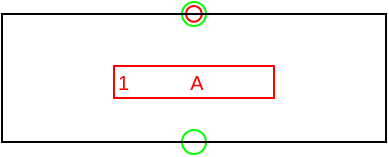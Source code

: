 <mxfile compressed="false" version="20.3.0" type="device">
  <diagram name="IM017B" id="VLiucjEmI1owVakf49Qt">
    <mxGraphModel dx="1422" dy="977" grid="1" gridSize="2" guides="1" tooltips="1" connect="1" arrows="1" fold="1" page="1" pageScale="1" pageWidth="1169" pageHeight="827" math="0" shadow="0">
      <root>
        <mxCell id="BCyMJaOIN41kEu0RnSU1-0" />
        <mxCell id="BCyMJaOIN41kEu0RnSU1-124" value="Connection" style="" parent="BCyMJaOIN41kEu0RnSU1-0" />
        <object label="Connection" PipingConnector="N" LabelConnector="N" SignalConnector="Y" Direction="270" AuxiliaryConnector="N" id="ou1rP0fdYBn3cRW_R4ls-0">
          <mxCell style="vsdxID=1407;fillColor=none;gradientColor=none;shape=stencil(rVFbDsIgEDwNnyQU4glqvcfGblsilmZBS28vZGMsxg9j/JvZmX1kR5g2TLCg0CpE8hdcbR8nYY5CaztPSDZmJEwnTDt4wpH8be6ZL1CcBV39vUxI3KdKh1YbswPTEzuBzlmiVGmKau9zUKM+jlJJQrJBko8QrZ+rrQ5oRJnXyMHBWElhRVx25ebnw/5zVvPFWRm83jxY5zilvf4eSy5xpKZ7AA==);strokeColor=#00FF00;strokeWidth=1;points=[[0.5,0.5,0,0,0]];labelBackgroundColor=none;rounded=0;html=1;whiteSpace=wrap;aspect=fixed;noLabel=1;snapToPoint=1;container=0;fontSize=16;" parent="BCyMJaOIN41kEu0RnSU1-124" vertex="1">
            <mxGeometry x="394" y="202" width="12" height="12" as="geometry" />
          </mxCell>
        </object>
        <object label="Connection" PipingConnector="N" LabelConnector="N" SignalConnector="Y" Direction="90" AuxiliaryConnector="N" id="uESD8fd1ngHVL0QE7zXk-0">
          <mxCell style="vsdxID=1407;fillColor=none;gradientColor=none;shape=stencil(rVFbDsIgEDwNnyQU4glqvcfGblsilmZBS28vZGMsxg9j/JvZmX1kR5g2TLCg0CpE8hdcbR8nYY5CaztPSDZmJEwnTDt4wpH8be6ZL1CcBV39vUxI3KdKh1YbswPTEzuBzlmiVGmKau9zUKM+jlJJQrJBko8QrZ+rrQ5oRJnXyMHBWElhRVx25ebnw/5zVvPFWRm83jxY5zilvf4eSy5xpKZ7AA==);strokeColor=#00FF00;strokeWidth=1;points=[[0.5,0.5,0,0,0]];labelBackgroundColor=none;rounded=0;html=1;whiteSpace=wrap;aspect=fixed;noLabel=1;snapToPoint=1;container=0;fontSize=16;" parent="BCyMJaOIN41kEu0RnSU1-124" vertex="1">
            <mxGeometry x="394" y="138" width="12" height="12" as="geometry" />
          </mxCell>
        </object>
        <mxCell id="BCyMJaOIN41kEu0RnSU1-130" value="Label" style="locked=1;" parent="BCyMJaOIN41kEu0RnSU1-0" />
        <object label="%LabelLines%&amp;nbsp; &amp;nbsp; &amp;nbsp; &amp;nbsp; &amp;nbsp; &amp;nbsp;%LabelIndex%" placeholders="1" LabelLines="1" LabelIndex="A" id="BCyMJaOIN41kEu0RnSU1-132">
          <mxCell style="rounded=0;whiteSpace=wrap;html=1;fillColor=none;strokeColor=#FF0000;fontColor=#FF0000;fontSize=10;align=left;noLabel=0;" parent="BCyMJaOIN41kEu0RnSU1-130" vertex="1">
            <mxGeometry x="360" y="170" width="80" height="16" as="geometry" />
          </mxCell>
        </object>
        <mxCell id="BCyMJaOIN41kEu0RnSU1-134" value="Origo" style="locked=1;" parent="BCyMJaOIN41kEu0RnSU1-0" />
        <object label="origo" id="BCyMJaOIN41kEu0RnSU1-135">
          <mxCell style="vsdxID=1407;fillColor=none;gradientColor=none;shape=stencil(rVFbDsIgEDwNnyQU4glqvcfGblsilmZBS28vZGMsxg9j/JvZmX1kR5g2TLCg0CpE8hdcbR8nYY5CaztPSDZmJEwnTDt4wpH8be6ZL1CcBV39vUxI3KdKh1YbswPTEzuBzlmiVGmKau9zUKM+jlJJQrJBko8QrZ+rrQ5oRJnXyMHBWElhRVx25ebnw/5zVvPFWRm83jxY5zilvf4eSy5xpKZ7AA==);strokeColor=#ff0000;strokeWidth=1;points=[[0.5,0.5,0,0,0]];labelBackgroundColor=none;rounded=0;html=1;whiteSpace=wrap;aspect=fixed;noLabel=1;snapToPoint=1;" parent="BCyMJaOIN41kEu0RnSU1-134" vertex="1">
            <mxGeometry x="396" y="140" width="7.874" height="7.87" as="geometry" />
          </mxCell>
        </object>
        <object label="Symbol" Width="12" Height="4" UoM="mm" id="BCyMJaOIN41kEu0RnSU1-136">
          <mxCell style="locked=1;" parent="BCyMJaOIN41kEu0RnSU1-0" />
        </object>
        <mxCell id="BCyMJaOIN41kEu0RnSU1-137" value="" style="rounded=0;whiteSpace=wrap;html=1;strokeWidth=1;fillColor=none;" parent="BCyMJaOIN41kEu0RnSU1-136" vertex="1">
          <mxGeometry x="304" y="144" width="192" height="64" as="geometry" />
        </mxCell>
      </root>
    </mxGraphModel>
  </diagram>
</mxfile>
